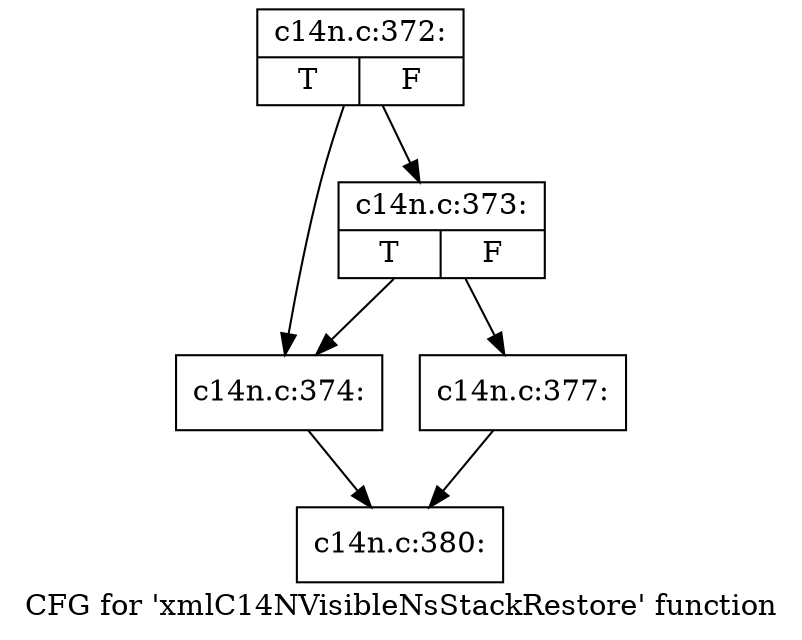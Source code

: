 digraph "CFG for 'xmlC14NVisibleNsStackRestore' function" {
	label="CFG for 'xmlC14NVisibleNsStackRestore' function";

	Node0x4b64640 [shape=record,label="{c14n.c:372:|{<s0>T|<s1>F}}"];
	Node0x4b64640 -> Node0x4b64930;
	Node0x4b64640 -> Node0x4b649d0;
	Node0x4b649d0 [shape=record,label="{c14n.c:373:|{<s0>T|<s1>F}}"];
	Node0x4b649d0 -> Node0x4b64930;
	Node0x4b649d0 -> Node0x4b64980;
	Node0x4b64930 [shape=record,label="{c14n.c:374:}"];
	Node0x4b64930 -> Node0x4b4cb20;
	Node0x4b64980 [shape=record,label="{c14n.c:377:}"];
	Node0x4b64980 -> Node0x4b4cb20;
	Node0x4b4cb20 [shape=record,label="{c14n.c:380:}"];
}
